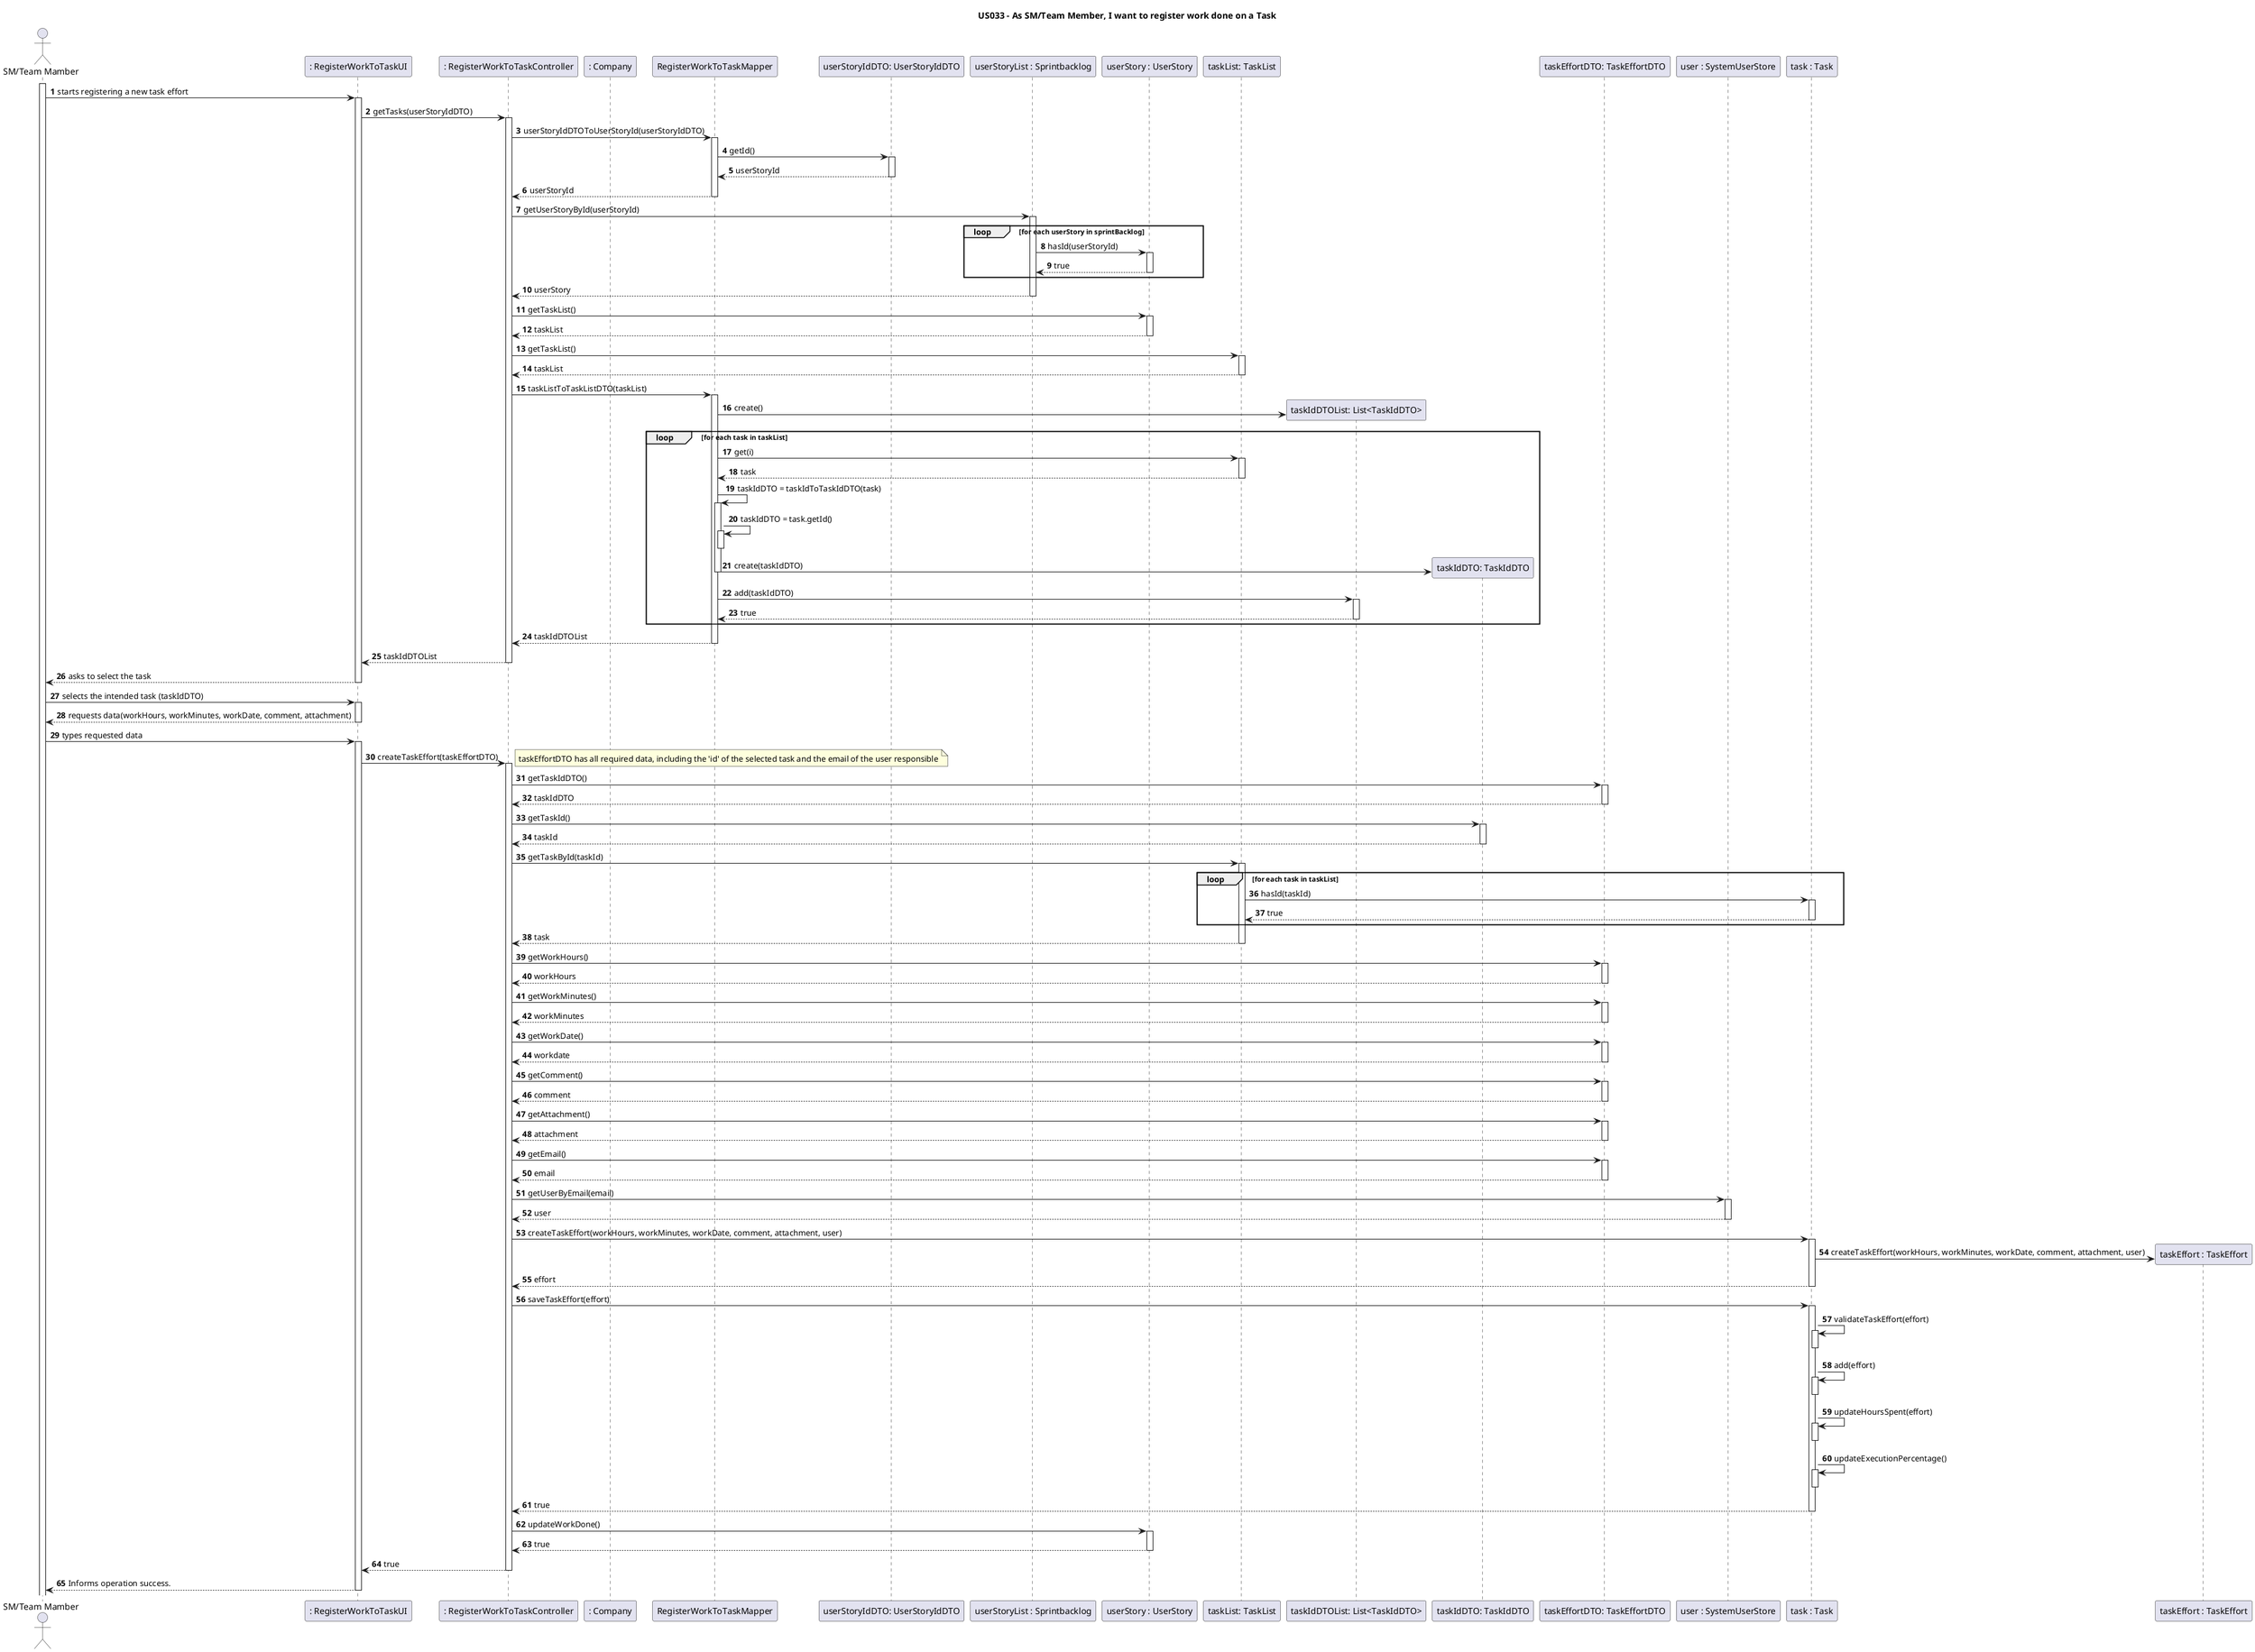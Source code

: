 @startuml
'https://plantuml.com/sequence-diagram

title US033 - As SM/Team Member, I want to register work done on a Task

autoactivate on
autonumber

actor "SM/Team Mamber" as User
participant ": RegisterWorkToTaskUI" as Ui
participant ": RegisterWorkToTaskController" as Ctrl
participant ": Company" as company
participant "RegisterWorkToTaskMapper" as mapper
participant "userStoryIdDTO: UserStoryIdDTO" as userStoryIdDTO
participant "userStoryList : Sprintbacklog" as sprintBacklog
participant "userStory : UserStory" as userStory
participant "taskList: TaskList" as taskList
participant "taskIdDTOList: List<TaskIdDTO>" as taskIdDTOList
participant "taskIdDTO: TaskIdDTO" as taskIdDTO
participant "taskEffortDTO: TaskEffortDTO" as effortDTO
participant "user : SystemUserStore" as userStore
participant "task : Task" as task
participant "taskEffort : TaskEffort" as effort

activate User

User->Ui : starts registering a new task effort
Ui->Ctrl: getTasks(userStoryIdDTO)
Ctrl->mapper: userStoryIdDTOToUserStoryId(userStoryIdDTO)
mapper->userStoryIdDTO: getId()
userStoryIdDTO-->mapper: userStoryId
mapper-->Ctrl: userStoryId
Ctrl->sprintBacklog: getUserStoryById(userStoryId)
loop for each userStory in sprintBacklog
sprintBacklog->userStory: hasId(userStoryId)
userStory-->sprintBacklog: true
end
sprintBacklog-->Ctrl: userStory

Ctrl->userStory: getTaskList()
userStory-->Ctrl: taskList
Ctrl->taskList: getTaskList()
taskList-->Ctrl: taskList

Ctrl->mapper: taskListToTaskListDTO(taskList)
mapper->taskIdDTOList **: create()
loop for each task in taskList
mapper->taskList: get(i)
taskList-->mapper: task
mapper->mapper: taskIdDTO = taskIdToTaskIdDTO(task)
mapper->mapper:taskIdDTO = task.getId()
deactivate mapper
mapper->taskIdDTO**: create(taskIdDTO)
deactivate mapper
mapper->taskIdDTOList: add(taskIdDTO)
taskIdDTOList-->mapper: true
end
mapper-->Ctrl: taskIdDTOList
Ctrl-->Ui: taskIdDTOList
Ui-->User: asks to select the task

User -> Ui: selects the intended task (taskIdDTO)
Ui-->User: requests data(workHours, workMinutes, workDate, comment, attachment)
User -> Ui: types requested data
Ui -> Ctrl: createTaskEffort(taskEffortDTO)
note right
  taskEffortDTO has all required data, including the 'id' of the selected task and the email of the user responsible
end note
Ctrl->effortDTO: getTaskIdDTO()
effortDTO-->Ctrl: taskIdDTO
Ctrl->taskIdDTO: getTaskId()
taskIdDTO-->Ctrl: taskId
Ctrl->taskList: getTaskById(taskId)
loop for each task in taskList
taskList->task: hasId(taskId)
task-->taskList: true
end
taskList-->Ctrl: task
Ctrl->effortDTO: getWorkHours()
effortDTO-->Ctrl: workHours
Ctrl->effortDTO: getWorkMinutes()
effortDTO-->Ctrl: workMinutes
Ctrl->effortDTO: getWorkDate()
effortDTO-->Ctrl: workdate
Ctrl->effortDTO: getComment()
effortDTO-->Ctrl: comment
Ctrl->effortDTO: getAttachment()
effortDTO-->Ctrl: attachment
Ctrl->effortDTO: getEmail()
effortDTO-->Ctrl: email
Ctrl->userStore: getUserByEmail(email)
userStore-->Ctrl: user
Ctrl->task:createTaskEffort(workHours, workMinutes, workDate, comment, attachment, user)
task->effort **: createTaskEffort(workHours, workMinutes, workDate, comment, attachment, user)
task-->Ctrl: effort
Ctrl -> task: saveTaskEffort(effort)
task -> task: validateTaskEffort(effort)
deactivate task
task -> task: add(effort)
deactivate task
task -> task: updateHoursSpent(effort)
deactivate task
task -> task: updateExecutionPercentage()
deactivate task
task-->Ctrl: true
Ctrl -> userStory: updateWorkDone()
userStory-->Ctrl: true
Ctrl-->Ui : true

Ui-->User : Informs operation success.
@enduml